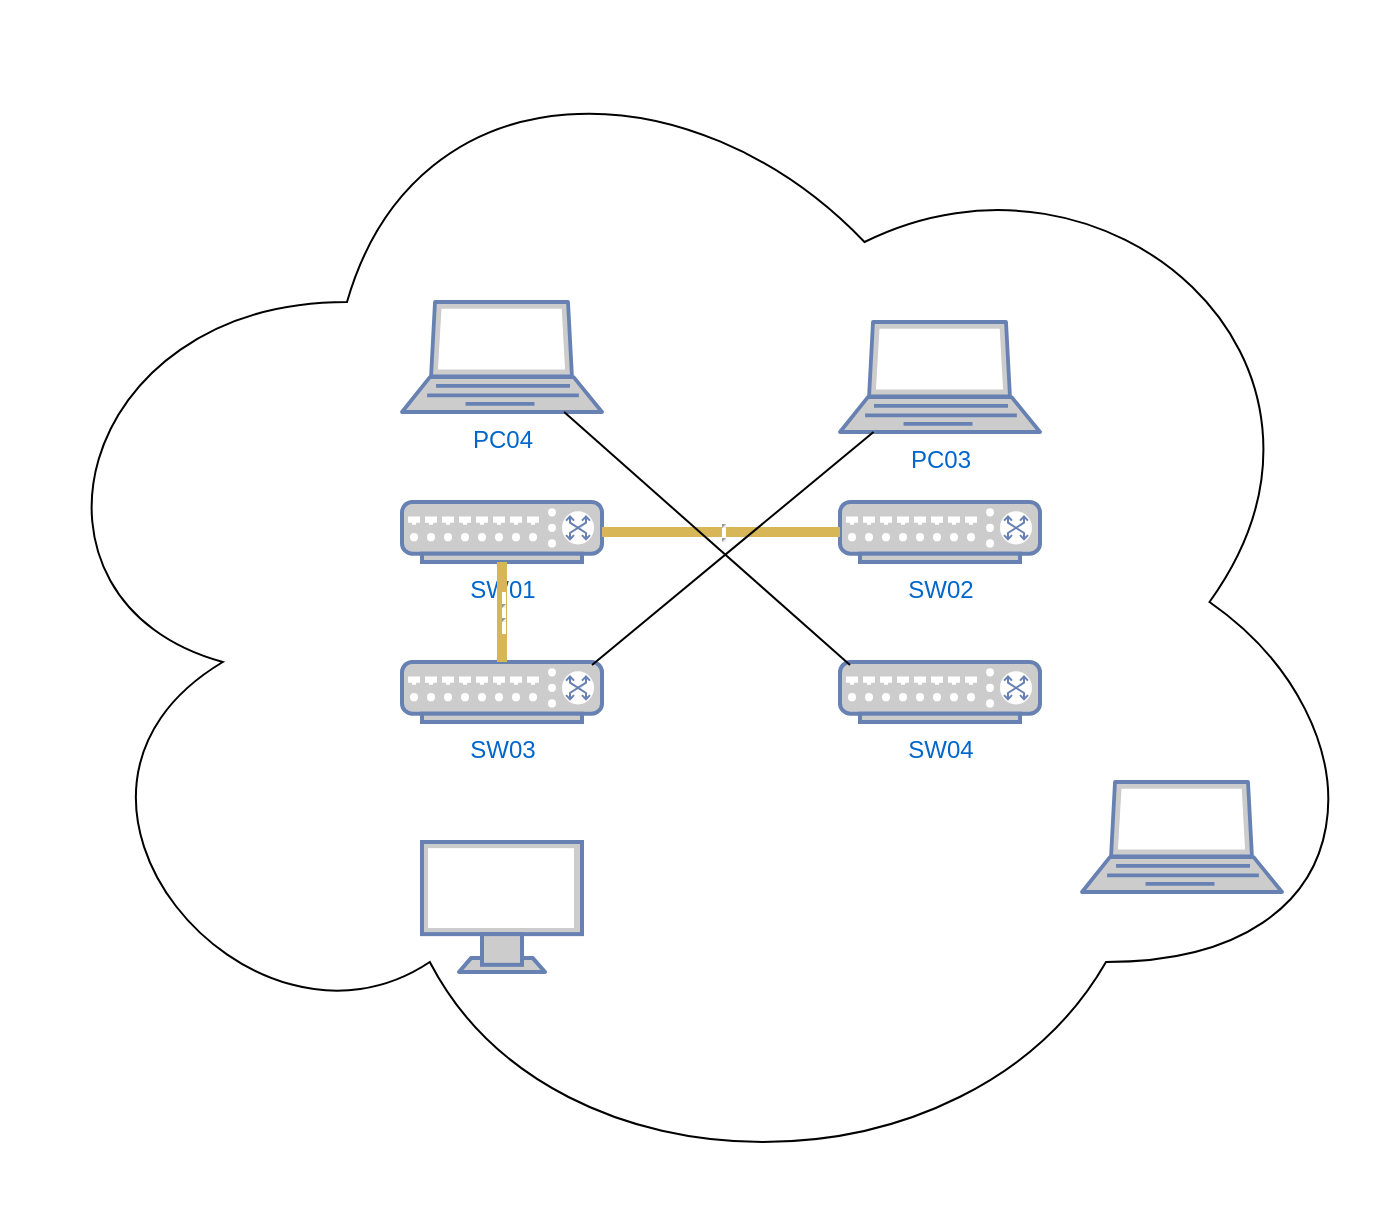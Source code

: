 <mxfile version="26.2.8">
  <diagram name="Page-1" id="E4GbsJVxuftSfTgbTamu">
    <mxGraphModel dx="1871" dy="1696" grid="1" gridSize="10" guides="1" tooltips="1" connect="1" arrows="1" fold="1" page="1" pageScale="1" pageWidth="827" pageHeight="1169" math="0" shadow="0">
      <root>
        <mxCell id="0" />
        <mxCell id="1" parent="0" />
        <mxCell id="pGA-41NVkZTWNaM7PnFw-10" value="" style="ellipse;shape=cloud;whiteSpace=wrap;html=1;" vertex="1" parent="1">
          <mxGeometry x="-20" y="-50" width="690" height="600" as="geometry" />
        </mxCell>
        <mxCell id="pGA-41NVkZTWNaM7PnFw-2" value="SW01" style="fontColor=#0066CC;verticalAlign=top;verticalLabelPosition=bottom;labelPosition=center;align=center;html=1;outlineConnect=0;fillColor=#CCCCCC;strokeColor=#6881B3;gradientColor=none;gradientDirection=north;strokeWidth=2;shape=mxgraph.networks.switch;" vertex="1" parent="1">
          <mxGeometry x="180" y="200" width="100" height="30" as="geometry" />
        </mxCell>
        <mxCell id="pGA-41NVkZTWNaM7PnFw-3" value="SW03" style="fontColor=#0066CC;verticalAlign=top;verticalLabelPosition=bottom;labelPosition=center;align=center;html=1;outlineConnect=0;fillColor=#CCCCCC;strokeColor=#6881B3;gradientColor=none;gradientDirection=north;strokeWidth=2;shape=mxgraph.networks.switch;" vertex="1" parent="1">
          <mxGeometry x="180" y="280" width="100" height="30" as="geometry" />
        </mxCell>
        <mxCell id="pGA-41NVkZTWNaM7PnFw-4" value="SW02" style="fontColor=#0066CC;verticalAlign=top;verticalLabelPosition=bottom;labelPosition=center;align=center;html=1;outlineConnect=0;fillColor=#CCCCCC;strokeColor=#6881B3;gradientColor=none;gradientDirection=north;strokeWidth=2;shape=mxgraph.networks.switch;" vertex="1" parent="1">
          <mxGeometry x="399" y="200" width="100" height="30" as="geometry" />
        </mxCell>
        <mxCell id="pGA-41NVkZTWNaM7PnFw-5" value="SW04" style="fontColor=#0066CC;verticalAlign=top;verticalLabelPosition=bottom;labelPosition=center;align=center;html=1;outlineConnect=0;fillColor=#CCCCCC;strokeColor=#6881B3;gradientColor=none;gradientDirection=north;strokeWidth=2;shape=mxgraph.networks.switch;" vertex="1" parent="1">
          <mxGeometry x="399" y="280" width="100" height="30" as="geometry" />
        </mxCell>
        <mxCell id="pGA-41NVkZTWNaM7PnFw-6" value="PC04" style="fontColor=#0066CC;verticalAlign=top;verticalLabelPosition=bottom;labelPosition=center;align=center;html=1;outlineConnect=0;fillColor=#CCCCCC;strokeColor=#6881B3;gradientColor=none;gradientDirection=north;strokeWidth=2;shape=mxgraph.networks.laptop;" vertex="1" parent="1">
          <mxGeometry x="180" y="100" width="100" height="55" as="geometry" />
        </mxCell>
        <mxCell id="pGA-41NVkZTWNaM7PnFw-7" value="PC03" style="fontColor=#0066CC;verticalAlign=top;verticalLabelPosition=bottom;labelPosition=center;align=center;html=1;outlineConnect=0;fillColor=#CCCCCC;strokeColor=#6881B3;gradientColor=none;gradientDirection=north;strokeWidth=2;shape=mxgraph.networks.laptop;" vertex="1" parent="1">
          <mxGeometry x="399" y="110" width="100" height="55" as="geometry" />
        </mxCell>
        <object label="" PC01="" id="pGA-41NVkZTWNaM7PnFw-8">
          <mxCell style="fontColor=#0066CC;verticalAlign=top;verticalLabelPosition=bottom;labelPosition=center;align=center;html=1;outlineConnect=0;fillColor=#CCCCCC;strokeColor=#6881B3;gradientColor=none;gradientDirection=north;strokeWidth=2;shape=mxgraph.networks.monitor;" vertex="1" parent="1">
            <mxGeometry x="190" y="370" width="80" height="65" as="geometry" />
          </mxCell>
        </object>
        <mxCell id="pGA-41NVkZTWNaM7PnFw-9" value="" style="fontColor=#0066CC;verticalAlign=top;verticalLabelPosition=bottom;labelPosition=center;align=center;html=1;outlineConnect=0;fillColor=#CCCCCC;strokeColor=#6881B3;gradientColor=none;gradientDirection=north;strokeWidth=2;shape=mxgraph.networks.laptop;" vertex="1" parent="1">
          <mxGeometry x="520" y="340" width="100" height="55" as="geometry" />
        </mxCell>
        <mxCell id="pGA-41NVkZTWNaM7PnFw-12" value="&lt;hr&gt;&lt;hr&gt;" style="endArrow=none;html=1;rounded=0;exitX=1;exitY=0.5;exitDx=0;exitDy=0;exitPerimeter=0;entryX=0;entryY=0.5;entryDx=0;entryDy=0;entryPerimeter=0;fillColor=#fff2cc;endSize=9;strokeWidth=5;strokeColor=#d6b656;" edge="1" parent="1" source="pGA-41NVkZTWNaM7PnFw-2" target="pGA-41NVkZTWNaM7PnFw-4">
          <mxGeometry width="50" height="50" relative="1" as="geometry">
            <mxPoint x="390" y="260" as="sourcePoint" />
            <mxPoint x="390" y="215" as="targetPoint" />
          </mxGeometry>
        </mxCell>
        <mxCell id="pGA-41NVkZTWNaM7PnFw-15" value="" style="endArrow=none;html=1;rounded=0;exitX=0.95;exitY=0.05;exitDx=0;exitDy=0;exitPerimeter=0;" edge="1" parent="1" source="pGA-41NVkZTWNaM7PnFw-3" target="pGA-41NVkZTWNaM7PnFw-7">
          <mxGeometry width="50" height="50" relative="1" as="geometry">
            <mxPoint x="390" y="260" as="sourcePoint" />
            <mxPoint x="440" y="210" as="targetPoint" />
            <Array as="points" />
          </mxGeometry>
        </mxCell>
        <mxCell id="pGA-41NVkZTWNaM7PnFw-16" value="" style="endArrow=none;html=1;rounded=0;exitX=0.05;exitY=0.05;exitDx=0;exitDy=0;exitPerimeter=0;" edge="1" parent="1" source="pGA-41NVkZTWNaM7PnFw-5" target="pGA-41NVkZTWNaM7PnFw-6">
          <mxGeometry width="50" height="50" relative="1" as="geometry">
            <mxPoint x="390" y="260" as="sourcePoint" />
            <mxPoint x="440" y="210" as="targetPoint" />
          </mxGeometry>
        </mxCell>
        <mxCell id="pGA-41NVkZTWNaM7PnFw-17" value="&lt;hr&gt;&lt;hr&gt;" style="endArrow=none;html=1;rounded=0;exitX=0.5;exitY=1;exitDx=0;exitDy=0;exitPerimeter=0;fillColor=#fff2cc;endSize=9;strokeWidth=5;strokeColor=#d6b656;" edge="1" parent="1" source="pGA-41NVkZTWNaM7PnFw-2" target="pGA-41NVkZTWNaM7PnFw-3">
          <mxGeometry width="50" height="50" relative="1" as="geometry">
            <mxPoint x="290" y="225" as="sourcePoint" />
            <mxPoint x="409" y="225" as="targetPoint" />
            <Array as="points" />
          </mxGeometry>
        </mxCell>
      </root>
    </mxGraphModel>
  </diagram>
</mxfile>
